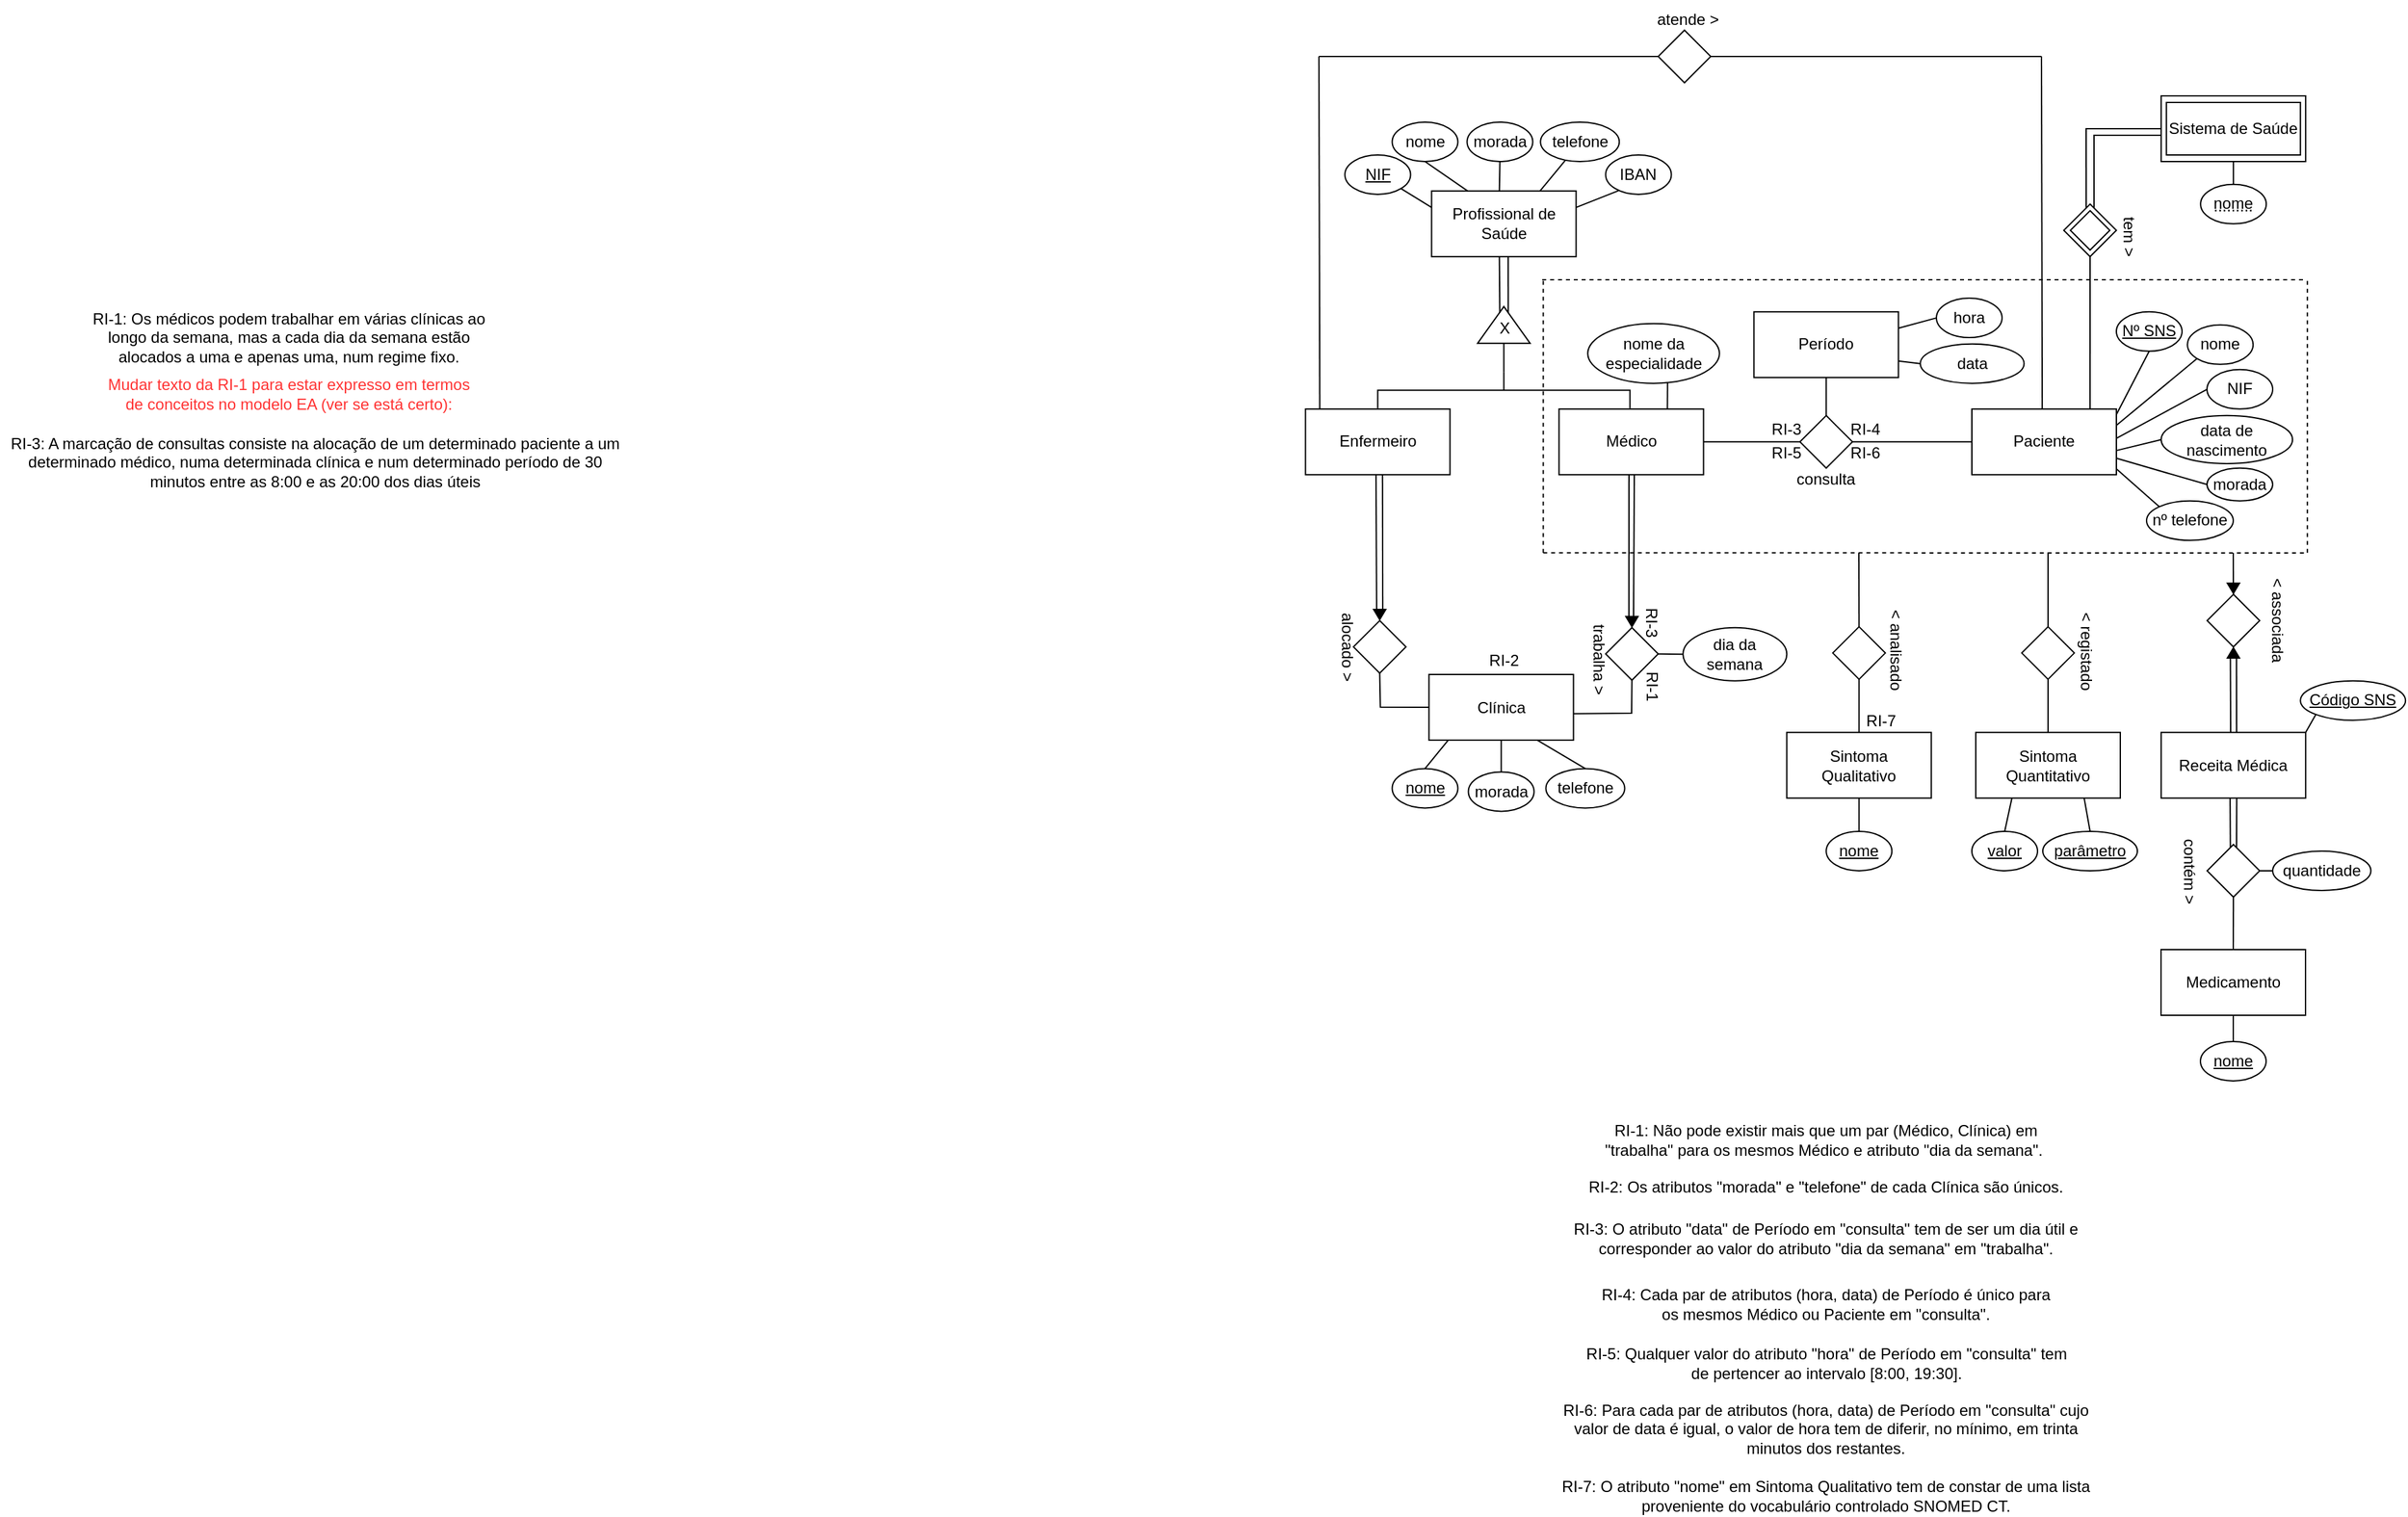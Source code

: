 <mxfile version="24.2.5" type="device">
  <diagram name="Página-1" id="wpr3pBIpoUip04HzEn6h">
    <mxGraphModel dx="2802" dy="1004" grid="1" gridSize="10" guides="1" tooltips="1" connect="1" arrows="1" fold="1" page="1" pageScale="1" pageWidth="1169" pageHeight="1654" math="0" shadow="0">
      <root>
        <mxCell id="0" />
        <mxCell id="1" parent="0" />
        <mxCell id="ECzDEPBXJ9Gx6K2N4yYG-2" value="Profissional de Saúde" style="html=1;whiteSpace=wrap;" parent="1" vertex="1">
          <mxGeometry x="339.75" y="162.41" width="110" height="50" as="geometry" />
        </mxCell>
        <mxCell id="ECzDEPBXJ9Gx6K2N4yYG-3" value="&lt;u&gt;NIF&lt;/u&gt;" style="ellipse;whiteSpace=wrap;html=1;" parent="1" vertex="1">
          <mxGeometry x="273.75" y="135" width="50" height="30" as="geometry" />
        </mxCell>
        <mxCell id="ECzDEPBXJ9Gx6K2N4yYG-4" value="nome" style="ellipse;whiteSpace=wrap;html=1;" parent="1" vertex="1">
          <mxGeometry x="309.75" y="110" width="50" height="30" as="geometry" />
        </mxCell>
        <mxCell id="ECzDEPBXJ9Gx6K2N4yYG-5" value="morada" style="ellipse;whiteSpace=wrap;html=1;" parent="1" vertex="1">
          <mxGeometry x="366.75" y="110" width="50" height="30" as="geometry" />
        </mxCell>
        <mxCell id="ECzDEPBXJ9Gx6K2N4yYG-6" value="telefone" style="ellipse;whiteSpace=wrap;html=1;" parent="1" vertex="1">
          <mxGeometry x="422.64" y="110" width="60" height="30" as="geometry" />
        </mxCell>
        <mxCell id="ECzDEPBXJ9Gx6K2N4yYG-7" value="IBAN" style="ellipse;whiteSpace=wrap;html=1;" parent="1" vertex="1">
          <mxGeometry x="472.25" y="135" width="50" height="30" as="geometry" />
        </mxCell>
        <mxCell id="ECzDEPBXJ9Gx6K2N4yYG-9" value="" style="endArrow=none;html=1;rounded=0;exitX=1;exitY=1;exitDx=0;exitDy=0;entryX=0;entryY=0.25;entryDx=0;entryDy=0;" parent="1" source="ECzDEPBXJ9Gx6K2N4yYG-3" target="ECzDEPBXJ9Gx6K2N4yYG-2" edge="1">
          <mxGeometry width="50" height="50" relative="1" as="geometry">
            <mxPoint x="369.75" y="242.41" as="sourcePoint" />
            <mxPoint x="419.75" y="192.41" as="targetPoint" />
          </mxGeometry>
        </mxCell>
        <mxCell id="ECzDEPBXJ9Gx6K2N4yYG-10" value="" style="endArrow=none;html=1;rounded=0;entryX=0.5;entryY=1;entryDx=0;entryDy=0;exitX=0.25;exitY=0;exitDx=0;exitDy=0;" parent="1" source="ECzDEPBXJ9Gx6K2N4yYG-2" target="ECzDEPBXJ9Gx6K2N4yYG-4" edge="1">
          <mxGeometry width="50" height="50" relative="1" as="geometry">
            <mxPoint x="369.75" y="242.41" as="sourcePoint" />
            <mxPoint x="419.75" y="192.41" as="targetPoint" />
          </mxGeometry>
        </mxCell>
        <mxCell id="ECzDEPBXJ9Gx6K2N4yYG-11" value="" style="endArrow=none;html=1;rounded=0;entryX=0.5;entryY=1;entryDx=0;entryDy=0;exitX=0.469;exitY=0.008;exitDx=0;exitDy=0;exitPerimeter=0;" parent="1" source="ECzDEPBXJ9Gx6K2N4yYG-2" target="ECzDEPBXJ9Gx6K2N4yYG-5" edge="1">
          <mxGeometry width="50" height="50" relative="1" as="geometry">
            <mxPoint x="369.75" y="242.41" as="sourcePoint" />
            <mxPoint x="419.75" y="192.41" as="targetPoint" />
          </mxGeometry>
        </mxCell>
        <mxCell id="ECzDEPBXJ9Gx6K2N4yYG-12" value="" style="endArrow=none;html=1;rounded=0;entryX=0.315;entryY=0.97;entryDx=0;entryDy=0;entryPerimeter=0;exitX=0.75;exitY=0;exitDx=0;exitDy=0;" parent="1" source="ECzDEPBXJ9Gx6K2N4yYG-2" target="ECzDEPBXJ9Gx6K2N4yYG-6" edge="1">
          <mxGeometry width="50" height="50" relative="1" as="geometry">
            <mxPoint x="419.75" y="162.41" as="sourcePoint" />
            <mxPoint x="419.75" y="192.41" as="targetPoint" />
          </mxGeometry>
        </mxCell>
        <mxCell id="ECzDEPBXJ9Gx6K2N4yYG-13" value="" style="endArrow=none;html=1;rounded=0;entryX=0.201;entryY=0.901;entryDx=0;entryDy=0;entryPerimeter=0;exitX=1;exitY=0.25;exitDx=0;exitDy=0;" parent="1" source="ECzDEPBXJ9Gx6K2N4yYG-2" target="ECzDEPBXJ9Gx6K2N4yYG-7" edge="1">
          <mxGeometry width="50" height="50" relative="1" as="geometry">
            <mxPoint x="369.75" y="212.41" as="sourcePoint" />
            <mxPoint x="419.75" y="162.41" as="targetPoint" />
          </mxGeometry>
        </mxCell>
        <mxCell id="ECzDEPBXJ9Gx6K2N4yYG-14" value="Clínica" style="html=1;whiteSpace=wrap;" parent="1" vertex="1">
          <mxGeometry x="337.75" y="530.53" width="110" height="50" as="geometry" />
        </mxCell>
        <mxCell id="ECzDEPBXJ9Gx6K2N4yYG-16" value="&lt;u&gt;nome&lt;/u&gt;" style="ellipse;whiteSpace=wrap;html=1;" parent="1" vertex="1">
          <mxGeometry x="309.75" y="602.19" width="50" height="30" as="geometry" />
        </mxCell>
        <mxCell id="ECzDEPBXJ9Gx6K2N4yYG-17" value="morada" style="ellipse;whiteSpace=wrap;html=1;" parent="1" vertex="1">
          <mxGeometry x="367.75" y="604.69" width="50" height="30" as="geometry" />
        </mxCell>
        <mxCell id="ECzDEPBXJ9Gx6K2N4yYG-18" value="telefone" style="ellipse;whiteSpace=wrap;html=1;" parent="1" vertex="1">
          <mxGeometry x="426.75" y="602.19" width="60" height="30" as="geometry" />
        </mxCell>
        <mxCell id="ECzDEPBXJ9Gx6K2N4yYG-19" value="" style="endArrow=none;html=1;rounded=0;exitX=0.132;exitY=1.004;exitDx=0;exitDy=0;exitPerimeter=0;entryX=0.5;entryY=0;entryDx=0;entryDy=0;" parent="1" source="ECzDEPBXJ9Gx6K2N4yYG-14" target="ECzDEPBXJ9Gx6K2N4yYG-16" edge="1">
          <mxGeometry width="50" height="50" relative="1" as="geometry">
            <mxPoint x="319.75" y="641.75" as="sourcePoint" />
            <mxPoint x="345.25" y="641" as="targetPoint" />
          </mxGeometry>
        </mxCell>
        <mxCell id="ECzDEPBXJ9Gx6K2N4yYG-20" value="" style="endArrow=none;html=1;rounded=0;entryX=0.5;entryY=0;entryDx=0;entryDy=0;exitX=0.5;exitY=1;exitDx=0;exitDy=0;" parent="1" source="ECzDEPBXJ9Gx6K2N4yYG-14" target="ECzDEPBXJ9Gx6K2N4yYG-17" edge="1">
          <mxGeometry width="50" height="50" relative="1" as="geometry">
            <mxPoint x="364.25" y="621.28" as="sourcePoint" />
            <mxPoint x="414.25" y="571.28" as="targetPoint" />
          </mxGeometry>
        </mxCell>
        <mxCell id="ECzDEPBXJ9Gx6K2N4yYG-21" value="" style="endArrow=none;html=1;rounded=0;entryX=0.5;entryY=0;entryDx=0;entryDy=0;exitX=0.75;exitY=1;exitDx=0;exitDy=0;" parent="1" source="ECzDEPBXJ9Gx6K2N4yYG-14" target="ECzDEPBXJ9Gx6K2N4yYG-18" edge="1">
          <mxGeometry width="50" height="50" relative="1" as="geometry">
            <mxPoint x="359.75" y="671.75" as="sourcePoint" />
            <mxPoint x="409.75" y="621.75" as="targetPoint" />
          </mxGeometry>
        </mxCell>
        <mxCell id="ECzDEPBXJ9Gx6K2N4yYG-22" value="Paciente" style="html=1;whiteSpace=wrap;" parent="1" vertex="1">
          <mxGeometry x="751" y="328.41" width="110" height="50" as="geometry" />
        </mxCell>
        <mxCell id="ECzDEPBXJ9Gx6K2N4yYG-23" value="&lt;u&gt;Nº SNS&lt;/u&gt;" style="ellipse;whiteSpace=wrap;html=1;" parent="1" vertex="1">
          <mxGeometry x="861.0" y="254.41" width="50" height="30" as="geometry" />
        </mxCell>
        <mxCell id="ECzDEPBXJ9Gx6K2N4yYG-24" value="NIF" style="ellipse;whiteSpace=wrap;html=1;" parent="1" vertex="1">
          <mxGeometry x="930.0" y="298.41" width="50" height="30" as="geometry" />
        </mxCell>
        <mxCell id="ECzDEPBXJ9Gx6K2N4yYG-25" value="nome" style="ellipse;whiteSpace=wrap;html=1;" parent="1" vertex="1">
          <mxGeometry x="915.11" y="264.41" width="50" height="30" as="geometry" />
        </mxCell>
        <mxCell id="ECzDEPBXJ9Gx6K2N4yYG-26" value="morada" style="ellipse;whiteSpace=wrap;html=1;" parent="1" vertex="1">
          <mxGeometry x="930" y="373.41" width="50" height="25" as="geometry" />
        </mxCell>
        <mxCell id="ECzDEPBXJ9Gx6K2N4yYG-27" value="nº telefone" style="ellipse;whiteSpace=wrap;html=1;" parent="1" vertex="1">
          <mxGeometry x="884" y="398.41" width="66" height="30" as="geometry" />
        </mxCell>
        <mxCell id="ECzDEPBXJ9Gx6K2N4yYG-28" value="data de nascimento" style="ellipse;whiteSpace=wrap;html=1;" parent="1" vertex="1">
          <mxGeometry x="895.11" y="333.41" width="100" height="36.59" as="geometry" />
        </mxCell>
        <mxCell id="ECzDEPBXJ9Gx6K2N4yYG-29" value="" style="endArrow=none;html=1;rounded=0;exitX=0.5;exitY=1;exitDx=0;exitDy=0;entryX=0.999;entryY=0.09;entryDx=0;entryDy=0;entryPerimeter=0;" parent="1" source="ECzDEPBXJ9Gx6K2N4yYG-23" target="ECzDEPBXJ9Gx6K2N4yYG-22" edge="1">
          <mxGeometry width="50" height="50" relative="1" as="geometry">
            <mxPoint x="731" y="296.41" as="sourcePoint" />
            <mxPoint x="781" y="246.41" as="targetPoint" />
          </mxGeometry>
        </mxCell>
        <mxCell id="ECzDEPBXJ9Gx6K2N4yYG-30" value="" style="endArrow=none;html=1;rounded=0;exitX=1;exitY=0.25;exitDx=0;exitDy=0;entryX=0;entryY=1;entryDx=0;entryDy=0;" parent="1" source="ECzDEPBXJ9Gx6K2N4yYG-22" target="ECzDEPBXJ9Gx6K2N4yYG-25" edge="1">
          <mxGeometry width="50" height="50" relative="1" as="geometry">
            <mxPoint x="751" y="306.41" as="sourcePoint" />
            <mxPoint x="801" y="256.41" as="targetPoint" />
          </mxGeometry>
        </mxCell>
        <mxCell id="ECzDEPBXJ9Gx6K2N4yYG-31" value="" style="endArrow=none;html=1;rounded=0;entryX=0;entryY=0.5;entryDx=0;entryDy=0;exitX=0.999;exitY=0.448;exitDx=0;exitDy=0;exitPerimeter=0;" parent="1" source="ECzDEPBXJ9Gx6K2N4yYG-22" target="ECzDEPBXJ9Gx6K2N4yYG-24" edge="1">
          <mxGeometry width="50" height="50" relative="1" as="geometry">
            <mxPoint x="751" y="306.41" as="sourcePoint" />
            <mxPoint x="801" y="256.41" as="targetPoint" />
          </mxGeometry>
        </mxCell>
        <mxCell id="ECzDEPBXJ9Gx6K2N4yYG-32" value="" style="endArrow=none;html=1;rounded=0;entryX=0;entryY=0.5;entryDx=0;entryDy=0;exitX=0.999;exitY=0.633;exitDx=0;exitDy=0;exitPerimeter=0;" parent="1" source="ECzDEPBXJ9Gx6K2N4yYG-22" target="ECzDEPBXJ9Gx6K2N4yYG-28" edge="1">
          <mxGeometry width="50" height="50" relative="1" as="geometry">
            <mxPoint x="751" y="316.41" as="sourcePoint" />
            <mxPoint x="801" y="266.41" as="targetPoint" />
          </mxGeometry>
        </mxCell>
        <mxCell id="ECzDEPBXJ9Gx6K2N4yYG-33" value="" style="endArrow=none;html=1;rounded=0;entryX=0;entryY=0.5;entryDx=0;entryDy=0;exitX=1;exitY=0.75;exitDx=0;exitDy=0;" parent="1" source="ECzDEPBXJ9Gx6K2N4yYG-22" target="ECzDEPBXJ9Gx6K2N4yYG-26" edge="1">
          <mxGeometry width="50" height="50" relative="1" as="geometry">
            <mxPoint x="761" y="306.41" as="sourcePoint" />
            <mxPoint x="811" y="256.41" as="targetPoint" />
          </mxGeometry>
        </mxCell>
        <mxCell id="ECzDEPBXJ9Gx6K2N4yYG-34" value="" style="endArrow=none;html=1;rounded=0;entryX=0;entryY=0;entryDx=0;entryDy=0;exitX=0.998;exitY=0.906;exitDx=0;exitDy=0;exitPerimeter=0;" parent="1" source="ECzDEPBXJ9Gx6K2N4yYG-22" target="ECzDEPBXJ9Gx6K2N4yYG-27" edge="1">
          <mxGeometry width="50" height="50" relative="1" as="geometry">
            <mxPoint x="731" y="296.41" as="sourcePoint" />
            <mxPoint x="781" y="246.41" as="targetPoint" />
          </mxGeometry>
        </mxCell>
        <mxCell id="ECzDEPBXJ9Gx6K2N4yYG-35" value="Sistema de Saúde" style="html=1;whiteSpace=wrap;" parent="1" vertex="1">
          <mxGeometry x="895.11" y="90" width="110" height="50" as="geometry" />
        </mxCell>
        <mxCell id="ECzDEPBXJ9Gx6K2N4yYG-36" value="nome" style="ellipse;whiteSpace=wrap;html=1;" parent="1" vertex="1">
          <mxGeometry x="925.11" y="157.41" width="50" height="30" as="geometry" />
        </mxCell>
        <mxCell id="ECzDEPBXJ9Gx6K2N4yYG-37" value="" style="endArrow=none;html=1;rounded=0;entryX=0.5;entryY=0;entryDx=0;entryDy=0;exitX=0.5;exitY=1;exitDx=0;exitDy=0;" parent="1" source="ECzDEPBXJ9Gx6K2N4yYG-35" target="ECzDEPBXJ9Gx6K2N4yYG-36" edge="1">
          <mxGeometry width="50" height="50" relative="1" as="geometry">
            <mxPoint x="825.11" y="160" as="sourcePoint" />
            <mxPoint x="875.11" y="110" as="targetPoint" />
          </mxGeometry>
        </mxCell>
        <mxCell id="ECzDEPBXJ9Gx6K2N4yYG-38" value="" style="rhombus;whiteSpace=wrap;html=1;" parent="1" vertex="1">
          <mxGeometry x="821" y="172.41" width="40" height="40" as="geometry" />
        </mxCell>
        <mxCell id="ECzDEPBXJ9Gx6K2N4yYG-41" value="tem &amp;gt;" style="text;html=1;align=center;verticalAlign=middle;whiteSpace=wrap;rounded=0;rotation=90;" parent="1" vertex="1">
          <mxGeometry x="845.11" y="187.41" width="50" height="20" as="geometry" />
        </mxCell>
        <mxCell id="ECzDEPBXJ9Gx6K2N4yYG-42" value="Enfermeiro" style="html=1;whiteSpace=wrap;" parent="1" vertex="1">
          <mxGeometry x="243.75" y="328.41" width="110" height="50" as="geometry" />
        </mxCell>
        <mxCell id="ECzDEPBXJ9Gx6K2N4yYG-43" value="Médico" style="html=1;whiteSpace=wrap;" parent="1" vertex="1">
          <mxGeometry x="436.75" y="328.41" width="110" height="50" as="geometry" />
        </mxCell>
        <mxCell id="ECzDEPBXJ9Gx6K2N4yYG-44" value="" style="triangle;whiteSpace=wrap;html=1;rotation=-90;" parent="1" vertex="1">
          <mxGeometry x="380.75" y="244.41" width="28" height="40" as="geometry" />
        </mxCell>
        <mxCell id="ECzDEPBXJ9Gx6K2N4yYG-45" value="" style="endArrow=none;html=1;rounded=0;entryX=0.469;entryY=1.002;entryDx=0;entryDy=0;entryPerimeter=0;exitX=0.831;exitY=0.423;exitDx=0;exitDy=0;exitPerimeter=0;" parent="1" source="ECzDEPBXJ9Gx6K2N4yYG-44" target="ECzDEPBXJ9Gx6K2N4yYG-2" edge="1">
          <mxGeometry width="50" height="50" relative="1" as="geometry">
            <mxPoint x="391.07" y="277.842" as="sourcePoint" />
            <mxPoint x="391.01" y="246.16" as="targetPoint" />
          </mxGeometry>
        </mxCell>
        <mxCell id="ECzDEPBXJ9Gx6K2N4yYG-47" value="" style="endArrow=none;html=1;rounded=0;entryX=0.53;entryY=1.004;entryDx=0;entryDy=0;entryPerimeter=0;exitX=0.831;exitY=0.584;exitDx=0;exitDy=0;exitPerimeter=0;" parent="1" source="ECzDEPBXJ9Gx6K2N4yYG-44" target="ECzDEPBXJ9Gx6K2N4yYG-2" edge="1">
          <mxGeometry width="50" height="50" relative="1" as="geometry">
            <mxPoint x="398.7" y="277.41" as="sourcePoint" />
            <mxPoint x="398.7" y="246.41" as="targetPoint" />
          </mxGeometry>
        </mxCell>
        <mxCell id="ECzDEPBXJ9Gx6K2N4yYG-48" value="X" style="text;html=1;align=center;verticalAlign=middle;whiteSpace=wrap;rounded=0;" parent="1" vertex="1">
          <mxGeometry x="388.25" y="259.06" width="15" height="15" as="geometry" />
        </mxCell>
        <mxCell id="ECzDEPBXJ9Gx6K2N4yYG-49" value="" style="strokeWidth=1;html=1;shape=mxgraph.flowchart.annotation_2;align=left;labelPosition=right;pointerEvents=1;rotation=90;" parent="1" vertex="1">
          <mxGeometry x="381" y="218.16" width="27.5" height="192" as="geometry" />
        </mxCell>
        <mxCell id="ECzDEPBXJ9Gx6K2N4yYG-61" value="Sintoma&lt;div&gt;Qualitativo&lt;/div&gt;" style="html=1;whiteSpace=wrap;" parent="1" vertex="1">
          <mxGeometry x="610.14" y="574.65" width="110" height="50" as="geometry" />
        </mxCell>
        <mxCell id="ECzDEPBXJ9Gx6K2N4yYG-62" value="Sintoma Quantitativo" style="html=1;whiteSpace=wrap;" parent="1" vertex="1">
          <mxGeometry x="754" y="574.65" width="110" height="50" as="geometry" />
        </mxCell>
        <mxCell id="ECzDEPBXJ9Gx6K2N4yYG-69" value="Receita Médica" style="html=1;whiteSpace=wrap;" parent="1" vertex="1">
          <mxGeometry x="895.11" y="574.65" width="110" height="50" as="geometry" />
        </mxCell>
        <mxCell id="ECzDEPBXJ9Gx6K2N4yYG-70" value="&lt;u&gt;Código SNS&lt;/u&gt;" style="ellipse;whiteSpace=wrap;html=1;" parent="1" vertex="1">
          <mxGeometry x="1001.11" y="535.36" width="80" height="30" as="geometry" />
        </mxCell>
        <mxCell id="ECzDEPBXJ9Gx6K2N4yYG-71" value="" style="endArrow=none;html=1;rounded=0;entryX=1;entryY=0;entryDx=0;entryDy=0;exitX=0;exitY=1;exitDx=0;exitDy=0;" parent="1" source="ECzDEPBXJ9Gx6K2N4yYG-70" target="ECzDEPBXJ9Gx6K2N4yYG-69" edge="1">
          <mxGeometry width="50" height="50" relative="1" as="geometry">
            <mxPoint x="1034" y="599.49" as="sourcePoint" />
            <mxPoint x="905.11" y="681.9" as="targetPoint" />
          </mxGeometry>
        </mxCell>
        <mxCell id="SgDSknZQjqFgcELRfKV_-19" value="" style="rhombus;whiteSpace=wrap;html=1;" parent="1" vertex="1">
          <mxGeometry x="472.25" y="494.89" width="40" height="40" as="geometry" />
        </mxCell>
        <mxCell id="SgDSknZQjqFgcELRfKV_-20" value="trabalha &amp;gt;" style="text;html=1;align=center;verticalAlign=middle;whiteSpace=wrap;rounded=0;rotation=90;" parent="1" vertex="1">
          <mxGeometry x="435.25" y="509.53" width="64" height="20" as="geometry" />
        </mxCell>
        <mxCell id="SgDSknZQjqFgcELRfKV_-21" value="" style="endArrow=none;html=1;rounded=0;exitX=0;exitY=0.75;exitDx=0;exitDy=0;entryX=0.484;entryY=1.004;entryDx=0;entryDy=0;entryPerimeter=0;" parent="1" source="SgDSknZQjqFgcELRfKV_-23" target="ECzDEPBXJ9Gx6K2N4yYG-43" edge="1">
          <mxGeometry width="50" height="50" relative="1" as="geometry">
            <mxPoint x="316.75" y="468.28" as="sourcePoint" />
            <mxPoint x="490" y="380" as="targetPoint" />
          </mxGeometry>
        </mxCell>
        <mxCell id="SgDSknZQjqFgcELRfKV_-22" value="" style="endArrow=none;html=1;rounded=0;exitX=-0.02;exitY=0.367;exitDx=0;exitDy=0;exitPerimeter=0;entryX=0.521;entryY=1.005;entryDx=0;entryDy=0;entryPerimeter=0;" parent="1" source="SgDSknZQjqFgcELRfKV_-23" target="ECzDEPBXJ9Gx6K2N4yYG-43" edge="1">
          <mxGeometry width="50" height="50" relative="1" as="geometry">
            <mxPoint x="495.25" y="420.41" as="sourcePoint" />
            <mxPoint x="494" y="390" as="targetPoint" />
          </mxGeometry>
        </mxCell>
        <mxCell id="SgDSknZQjqFgcELRfKV_-23" value="" style="triangle;whiteSpace=wrap;html=1;rotation=90;fillColor=#000000;" parent="1" vertex="1">
          <mxGeometry x="488.36" y="485.61" width="7.78" height="9.28" as="geometry" />
        </mxCell>
        <mxCell id="SgDSknZQjqFgcELRfKV_-30" value="" style="endArrow=none;html=1;rounded=0;entryX=1.001;entryY=0.596;entryDx=0;entryDy=0;endSize=6;exitX=0.5;exitY=1;exitDx=0;exitDy=0;entryPerimeter=0;" parent="1" source="SgDSknZQjqFgcELRfKV_-19" target="ECzDEPBXJ9Gx6K2N4yYG-14" edge="1">
          <mxGeometry width="50" height="50" relative="1" as="geometry">
            <mxPoint x="494.25" y="548.81" as="sourcePoint" />
            <mxPoint x="447.75" y="579.81" as="targetPoint" />
            <Array as="points">
              <mxPoint x="492" y="560" />
            </Array>
          </mxGeometry>
        </mxCell>
        <mxCell id="SgDSknZQjqFgcELRfKV_-33" value="" style="rhombus;whiteSpace=wrap;html=1;" parent="1" vertex="1">
          <mxGeometry x="280.25" y="489.53" width="40" height="40" as="geometry" />
        </mxCell>
        <mxCell id="SgDSknZQjqFgcELRfKV_-34" value="" style="endArrow=none;html=1;rounded=0;exitX=0;exitY=0.75;exitDx=0;exitDy=0;entryX=0.488;entryY=1.005;entryDx=0;entryDy=0;entryPerimeter=0;" parent="1" source="SgDSknZQjqFgcELRfKV_-38" target="ECzDEPBXJ9Gx6K2N4yYG-42" edge="1">
          <mxGeometry width="50" height="50" relative="1" as="geometry">
            <mxPoint x="124.75" y="468.4" as="sourcePoint" />
            <mxPoint x="296.75" y="378.4" as="targetPoint" />
          </mxGeometry>
        </mxCell>
        <mxCell id="SgDSknZQjqFgcELRfKV_-35" value="" style="endArrow=none;html=1;rounded=0;exitX=0;exitY=0.25;exitDx=0;exitDy=0;entryX=0.533;entryY=1;entryDx=0;entryDy=0;entryPerimeter=0;" parent="1" source="SgDSknZQjqFgcELRfKV_-38" target="ECzDEPBXJ9Gx6K2N4yYG-42" edge="1">
          <mxGeometry width="50" height="50" relative="1" as="geometry">
            <mxPoint x="303.25" y="420.53" as="sourcePoint" />
            <mxPoint x="303.25" y="378.53" as="targetPoint" />
          </mxGeometry>
        </mxCell>
        <mxCell id="SgDSknZQjqFgcELRfKV_-36" value="" style="endArrow=none;html=1;rounded=0;entryX=0;entryY=0.5;entryDx=0;entryDy=0;endSize=6;exitX=0.5;exitY=1;exitDx=0;exitDy=0;" parent="1" source="SgDSknZQjqFgcELRfKV_-33" target="ECzDEPBXJ9Gx6K2N4yYG-14" edge="1">
          <mxGeometry width="50" height="50" relative="1" as="geometry">
            <mxPoint x="300.73" y="524.13" as="sourcePoint" />
            <mxPoint x="345.75" y="555.53" as="targetPoint" />
            <Array as="points">
              <mxPoint x="300.75" y="555.4" />
            </Array>
          </mxGeometry>
        </mxCell>
        <mxCell id="SgDSknZQjqFgcELRfKV_-38" value="" style="triangle;whiteSpace=wrap;html=1;rotation=90;fillColor=#000000;" parent="1" vertex="1">
          <mxGeometry x="296.36" y="480.25" width="7.78" height="9.28" as="geometry" />
        </mxCell>
        <mxCell id="SgDSknZQjqFgcELRfKV_-40" value="alocado &amp;gt;" style="text;html=1;align=center;verticalAlign=middle;whiteSpace=wrap;rounded=0;rotation=90;" parent="1" vertex="1">
          <mxGeometry x="243.75" y="499.53" width="64" height="20" as="geometry" />
        </mxCell>
        <mxCell id="SgDSknZQjqFgcELRfKV_-41" value="RI-1" style="text;html=1;align=center;verticalAlign=middle;whiteSpace=wrap;rounded=0;rotation=90;" parent="1" vertex="1">
          <mxGeometry x="492.25" y="535.01" width="30" height="10" as="geometry" />
        </mxCell>
        <mxCell id="SgDSknZQjqFgcELRfKV_-42" value="RI-1: Os médicos podem trabalhar em várias clínicas ao longo da semana, mas a cada dia da semana estão alocados a uma e apenas uma, num regime fixo." style="text;html=1;align=center;verticalAlign=middle;whiteSpace=wrap;rounded=0;" parent="1" vertex="1">
          <mxGeometry x="-690" y="259.06" width="320" height="30" as="geometry" />
        </mxCell>
        <mxCell id="8m5D9ZHBH1BfqwirOJDG-1" value="&lt;u&gt;nome&lt;/u&gt;" style="ellipse;whiteSpace=wrap;html=1;" parent="1" vertex="1">
          <mxGeometry x="640.14" y="650" width="50" height="30" as="geometry" />
        </mxCell>
        <mxCell id="8m5D9ZHBH1BfqwirOJDG-2" value="" style="endArrow=none;html=1;rounded=0;exitX=0.5;exitY=0;exitDx=0;exitDy=0;entryX=0.5;entryY=1;entryDx=0;entryDy=0;" parent="1" source="8m5D9ZHBH1BfqwirOJDG-1" target="ECzDEPBXJ9Gx6K2N4yYG-61" edge="1">
          <mxGeometry width="50" height="50" relative="1" as="geometry">
            <mxPoint x="87.75" y="877.75" as="sourcePoint" />
            <mxPoint x="137.75" y="827.75" as="targetPoint" />
          </mxGeometry>
        </mxCell>
        <mxCell id="8m5D9ZHBH1BfqwirOJDG-3" value="&lt;u&gt;valor&lt;/u&gt;" style="ellipse;whiteSpace=wrap;html=1;" parent="1" vertex="1">
          <mxGeometry x="751" y="650" width="50" height="30" as="geometry" />
        </mxCell>
        <mxCell id="8m5D9ZHBH1BfqwirOJDG-4" value="&lt;u&gt;parâmetro&lt;/u&gt;" style="ellipse;whiteSpace=wrap;html=1;" parent="1" vertex="1">
          <mxGeometry x="805" y="650" width="72" height="30" as="geometry" />
        </mxCell>
        <mxCell id="8m5D9ZHBH1BfqwirOJDG-5" value="" style="endArrow=none;html=1;rounded=0;exitX=0.5;exitY=0;exitDx=0;exitDy=0;entryX=0.25;entryY=1;entryDx=0;entryDy=0;" parent="1" source="8m5D9ZHBH1BfqwirOJDG-3" target="ECzDEPBXJ9Gx6K2N4yYG-62" edge="1">
          <mxGeometry width="50" height="50" relative="1" as="geometry">
            <mxPoint x="227.75" y="957.75" as="sourcePoint" />
            <mxPoint x="277.75" y="907.75" as="targetPoint" />
          </mxGeometry>
        </mxCell>
        <mxCell id="8m5D9ZHBH1BfqwirOJDG-6" value="" style="endArrow=none;html=1;rounded=0;exitX=0.5;exitY=0;exitDx=0;exitDy=0;entryX=0.75;entryY=1;entryDx=0;entryDy=0;" parent="1" source="8m5D9ZHBH1BfqwirOJDG-4" target="ECzDEPBXJ9Gx6K2N4yYG-62" edge="1">
          <mxGeometry width="50" height="50" relative="1" as="geometry">
            <mxPoint x="227.75" y="957.75" as="sourcePoint" />
            <mxPoint x="277.75" y="907.75" as="targetPoint" />
          </mxGeometry>
        </mxCell>
        <mxCell id="8m5D9ZHBH1BfqwirOJDG-7" value="Medicamento" style="html=1;whiteSpace=wrap;" parent="1" vertex="1">
          <mxGeometry x="895" y="740.0" width="110" height="50" as="geometry" />
        </mxCell>
        <mxCell id="8m5D9ZHBH1BfqwirOJDG-8" value="&lt;font color=&quot;#ff3333&quot;&gt;Mudar texto da RI-1 para estar expresso em termos de conceitos no modelo EA (ver se está certo):&lt;/font&gt;" style="text;html=1;align=center;verticalAlign=middle;whiteSpace=wrap;rounded=0;" parent="1" vertex="1">
          <mxGeometry x="-675" y="301.97" width="290" height="30" as="geometry" />
        </mxCell>
        <mxCell id="8m5D9ZHBH1BfqwirOJDG-15" value="" style="rhombus;whiteSpace=wrap;html=1;" parent="1" vertex="1">
          <mxGeometry x="930.11" y="660.0" width="40" height="40" as="geometry" />
        </mxCell>
        <mxCell id="8m5D9ZHBH1BfqwirOJDG-16" value="contém &amp;gt;" style="text;html=1;align=center;verticalAlign=middle;whiteSpace=wrap;rounded=0;rotation=90;" parent="1" vertex="1">
          <mxGeometry x="888.61" y="670.0" width="55.5" height="20" as="geometry" />
        </mxCell>
        <mxCell id="8m5D9ZHBH1BfqwirOJDG-17" value="" style="endArrow=none;html=1;rounded=0;exitX=0.559;exitY=0.059;exitDx=0;exitDy=0;exitPerimeter=0;entryX=0.523;entryY=1.003;entryDx=0;entryDy=0;entryPerimeter=0;" parent="1" source="8m5D9ZHBH1BfqwirOJDG-15" target="ECzDEPBXJ9Gx6K2N4yYG-69" edge="1">
          <mxGeometry width="50" height="50" relative="1" as="geometry">
            <mxPoint x="801.66" y="631.67" as="sourcePoint" />
            <mxPoint x="858.5" y="631.78" as="targetPoint" />
          </mxGeometry>
        </mxCell>
        <mxCell id="8m5D9ZHBH1BfqwirOJDG-18" value="" style="endArrow=none;html=1;rounded=0;exitX=0.442;exitY=0.053;exitDx=0;exitDy=0;exitPerimeter=0;entryX=0.477;entryY=1.007;entryDx=0;entryDy=0;entryPerimeter=0;" parent="1" source="8m5D9ZHBH1BfqwirOJDG-15" target="ECzDEPBXJ9Gx6K2N4yYG-69" edge="1">
          <mxGeometry width="50" height="50" relative="1" as="geometry">
            <mxPoint x="801.5" y="627.78" as="sourcePoint" />
            <mxPoint x="858.5" y="627.78" as="targetPoint" />
          </mxGeometry>
        </mxCell>
        <mxCell id="8m5D9ZHBH1BfqwirOJDG-20" value="" style="endArrow=none;html=1;rounded=0;entryX=0.5;entryY=1;entryDx=0;entryDy=0;exitX=0.5;exitY=0;exitDx=0;exitDy=0;" parent="1" source="8m5D9ZHBH1BfqwirOJDG-7" target="8m5D9ZHBH1BfqwirOJDG-15" edge="1">
          <mxGeometry width="50" height="50" relative="1" as="geometry">
            <mxPoint x="711.5" y="629.65" as="sourcePoint" />
            <mxPoint x="781.5" y="594.65" as="targetPoint" />
          </mxGeometry>
        </mxCell>
        <mxCell id="8m5D9ZHBH1BfqwirOJDG-21" value="quantidade" style="ellipse;whiteSpace=wrap;html=1;" parent="1" vertex="1">
          <mxGeometry x="980" y="665.0" width="74.75" height="30" as="geometry" />
        </mxCell>
        <mxCell id="8m5D9ZHBH1BfqwirOJDG-22" value="" style="endArrow=none;html=1;rounded=0;entryX=1;entryY=0.5;entryDx=0;entryDy=0;exitX=0;exitY=0.5;exitDx=0;exitDy=0;" parent="1" source="8m5D9ZHBH1BfqwirOJDG-21" target="8m5D9ZHBH1BfqwirOJDG-15" edge="1">
          <mxGeometry width="50" height="50" relative="1" as="geometry">
            <mxPoint x="761" y="754.65" as="sourcePoint" />
            <mxPoint x="811" y="704.65" as="targetPoint" />
          </mxGeometry>
        </mxCell>
        <mxCell id="8m5D9ZHBH1BfqwirOJDG-23" value="" style="rhombus;whiteSpace=wrap;html=1;" parent="1" vertex="1">
          <mxGeometry x="930.11" y="469.53" width="40" height="40" as="geometry" />
        </mxCell>
        <mxCell id="8m5D9ZHBH1BfqwirOJDG-24" value="" style="endArrow=none;html=1;rounded=0;exitX=0.481;exitY=-0.001;exitDx=0;exitDy=0;exitPerimeter=0;entryX=0;entryY=0.25;entryDx=0;entryDy=0;" parent="1" source="ECzDEPBXJ9Gx6K2N4yYG-69" target="8m5D9ZHBH1BfqwirOJDG-26" edge="1">
          <mxGeometry width="50" height="50" relative="1" as="geometry">
            <mxPoint x="668.25" y="614.6" as="sourcePoint" />
            <mxPoint x="668.25" y="582.6" as="targetPoint" />
          </mxGeometry>
        </mxCell>
        <mxCell id="8m5D9ZHBH1BfqwirOJDG-26" value="" style="triangle;whiteSpace=wrap;html=1;rotation=-90;fillColor=#000000;" parent="1" vertex="1">
          <mxGeometry x="946.22" y="509.53" width="7.78" height="9.28" as="geometry" />
        </mxCell>
        <mxCell id="8m5D9ZHBH1BfqwirOJDG-27" value="" style="endArrow=none;html=1;rounded=0;exitX=0.522;exitY=0;exitDx=0;exitDy=0;exitPerimeter=0;entryX=0;entryY=0.75;entryDx=0;entryDy=0;" parent="1" source="ECzDEPBXJ9Gx6K2N4yYG-69" target="8m5D9ZHBH1BfqwirOJDG-26" edge="1">
          <mxGeometry width="50" height="50" relative="1" as="geometry">
            <mxPoint x="673.8" y="618.47" as="sourcePoint" />
            <mxPoint x="673.8" y="583.47" as="targetPoint" />
          </mxGeometry>
        </mxCell>
        <mxCell id="8m5D9ZHBH1BfqwirOJDG-28" value="" style="endArrow=none;html=1;rounded=0;exitX=0.5;exitY=0;exitDx=0;exitDy=0;" parent="1" source="8m5D9ZHBH1BfqwirOJDG-23" edge="1">
          <mxGeometry width="50" height="50" relative="1" as="geometry">
            <mxPoint x="948" y="469.53" as="sourcePoint" />
            <mxPoint x="950" y="438" as="targetPoint" />
          </mxGeometry>
        </mxCell>
        <mxCell id="8m5D9ZHBH1BfqwirOJDG-30" value="&amp;lt; associada" style="text;html=1;align=center;verticalAlign=middle;whiteSpace=wrap;rounded=0;rotation=90;" parent="1" vertex="1">
          <mxGeometry x="944.11" y="474.53" width="80" height="30" as="geometry" />
        </mxCell>
        <mxCell id="18ta0AVwYbTa2TESVujA-1" value="RI-2: Os atributos &quot;morada&quot; e &quot;telefone&quot; de cada Clínica são únicos." style="text;html=1;align=center;verticalAlign=middle;whiteSpace=wrap;rounded=0;" parent="1" vertex="1">
          <mxGeometry x="449.29" y="906.37" width="381.8" height="30" as="geometry" />
        </mxCell>
        <mxCell id="18ta0AVwYbTa2TESVujA-2" value="RI-2" style="text;html=1;align=center;verticalAlign=middle;whiteSpace=wrap;rounded=0;" parent="1" vertex="1">
          <mxGeometry x="364.75" y="504.88" width="60" height="30" as="geometry" />
        </mxCell>
        <mxCell id="18ta0AVwYbTa2TESVujA-4" value="" style="rhombus;whiteSpace=wrap;html=1;" parent="1" vertex="1">
          <mxGeometry x="826" y="177.41" width="30" height="30" as="geometry" />
        </mxCell>
        <mxCell id="18ta0AVwYbTa2TESVujA-9" value="Sistema de Saúde" style="rounded=0;whiteSpace=wrap;html=1;" parent="1" vertex="1">
          <mxGeometry x="899.11" y="95" width="102" height="40" as="geometry" />
        </mxCell>
        <mxCell id="18ta0AVwYbTa2TESVujA-10" value="........." style="text;html=1;align=center;verticalAlign=middle;whiteSpace=wrap;rounded=0;" parent="1" vertex="1">
          <mxGeometry x="920.0" y="157.41" width="60" height="33" as="geometry" />
        </mxCell>
        <mxCell id="u7h4HlrKe0cMOdyUmBhv-3" value="RI-1: Não pode existir mais que um par (Médico, Clínica) em &quot;trabalha&quot; para os mesmos Médico e atributo &quot;dia da semana&quot;.&amp;nbsp;" style="text;html=1;align=center;verticalAlign=middle;whiteSpace=wrap;rounded=0;" parent="1" vertex="1">
          <mxGeometry x="469.81" y="870" width="340.37" height="30" as="geometry" />
        </mxCell>
        <mxCell id="u7h4HlrKe0cMOdyUmBhv-6" value="&lt;u&gt;nome&lt;/u&gt;" style="ellipse;whiteSpace=wrap;html=1;" parent="1" vertex="1">
          <mxGeometry x="925" y="810.0" width="50" height="30" as="geometry" />
        </mxCell>
        <mxCell id="u7h4HlrKe0cMOdyUmBhv-7" value="" style="endArrow=none;html=1;rounded=0;entryX=0.5;entryY=0;entryDx=0;entryDy=0;exitX=0.5;exitY=1;exitDx=0;exitDy=0;" parent="1" source="8m5D9ZHBH1BfqwirOJDG-7" target="u7h4HlrKe0cMOdyUmBhv-6" edge="1">
          <mxGeometry width="50" height="50" relative="1" as="geometry">
            <mxPoint x="664" y="600" as="sourcePoint" />
            <mxPoint x="765.5" y="412.65" as="targetPoint" />
          </mxGeometry>
        </mxCell>
        <mxCell id="3A92NSvvZeKN3n-jvE0x-4" value="Período" style="html=1;whiteSpace=wrap;" parent="1" vertex="1">
          <mxGeometry x="585.14" y="254.41" width="110" height="50" as="geometry" />
        </mxCell>
        <mxCell id="3A92NSvvZeKN3n-jvE0x-5" value="data" style="ellipse;whiteSpace=wrap;html=1;" parent="1" vertex="1">
          <mxGeometry x="711.75" y="278.82" width="79" height="30" as="geometry" />
        </mxCell>
        <mxCell id="3A92NSvvZeKN3n-jvE0x-8" value="hora" style="ellipse;whiteSpace=wrap;html=1;" parent="1" vertex="1">
          <mxGeometry x="724" y="244.06" width="50" height="30" as="geometry" />
        </mxCell>
        <mxCell id="3A92NSvvZeKN3n-jvE0x-9" value="" style="endArrow=none;html=1;rounded=0;entryX=0;entryY=0.5;entryDx=0;entryDy=0;exitX=1;exitY=0.75;exitDx=0;exitDy=0;" parent="1" source="3A92NSvvZeKN3n-jvE0x-4" target="3A92NSvvZeKN3n-jvE0x-5" edge="1">
          <mxGeometry width="50" height="50" relative="1" as="geometry">
            <mxPoint x="719.5" y="363.16" as="sourcePoint" />
            <mxPoint x="769.5" y="313.16" as="targetPoint" />
          </mxGeometry>
        </mxCell>
        <mxCell id="3A92NSvvZeKN3n-jvE0x-10" value="" style="endArrow=none;html=1;rounded=0;entryX=0;entryY=0.5;entryDx=0;entryDy=0;exitX=1;exitY=0.25;exitDx=0;exitDy=0;" parent="1" source="3A92NSvvZeKN3n-jvE0x-4" target="3A92NSvvZeKN3n-jvE0x-8" edge="1">
          <mxGeometry width="50" height="50" relative="1" as="geometry">
            <mxPoint x="659.5" y="253.16" as="sourcePoint" />
            <mxPoint x="709.5" y="203.16" as="targetPoint" />
          </mxGeometry>
        </mxCell>
        <mxCell id="3A92NSvvZeKN3n-jvE0x-17" value="" style="rhombus;whiteSpace=wrap;html=1;" parent="1" vertex="1">
          <mxGeometry x="620.14" y="333.41" width="40" height="40" as="geometry" />
        </mxCell>
        <mxCell id="3A92NSvvZeKN3n-jvE0x-18" value="" style="endArrow=none;html=1;rounded=0;entryX=0;entryY=0.5;entryDx=0;entryDy=0;exitX=1;exitY=0.5;exitDx=0;exitDy=0;" parent="1" source="ECzDEPBXJ9Gx6K2N4yYG-43" target="3A92NSvvZeKN3n-jvE0x-17" edge="1">
          <mxGeometry width="50" height="50" relative="1" as="geometry">
            <mxPoint x="564" y="420" as="sourcePoint" />
            <mxPoint x="614" y="370" as="targetPoint" />
          </mxGeometry>
        </mxCell>
        <mxCell id="3A92NSvvZeKN3n-jvE0x-19" value="" style="endArrow=none;html=1;rounded=0;entryX=0;entryY=0.5;entryDx=0;entryDy=0;exitX=1;exitY=0.5;exitDx=0;exitDy=0;" parent="1" source="3A92NSvvZeKN3n-jvE0x-17" target="ECzDEPBXJ9Gx6K2N4yYG-22" edge="1">
          <mxGeometry width="50" height="50" relative="1" as="geometry">
            <mxPoint x="665.11" y="353.29" as="sourcePoint" />
            <mxPoint x="743.11" y="353.29" as="targetPoint" />
          </mxGeometry>
        </mxCell>
        <mxCell id="3A92NSvvZeKN3n-jvE0x-20" value="" style="endArrow=none;html=1;rounded=0;entryX=0.5;entryY=1;entryDx=0;entryDy=0;exitX=0.5;exitY=0;exitDx=0;exitDy=0;" parent="1" source="3A92NSvvZeKN3n-jvE0x-17" target="3A92NSvvZeKN3n-jvE0x-4" edge="1">
          <mxGeometry width="50" height="50" relative="1" as="geometry">
            <mxPoint x="557" y="363" as="sourcePoint" />
            <mxPoint x="634" y="363" as="targetPoint" />
          </mxGeometry>
        </mxCell>
        <mxCell id="3A92NSvvZeKN3n-jvE0x-21" value="RI-3" style="text;html=1;align=center;verticalAlign=middle;whiteSpace=wrap;rounded=0;" parent="1" vertex="1">
          <mxGeometry x="580.14" y="329" width="60" height="30" as="geometry" />
        </mxCell>
        <mxCell id="3A92NSvvZeKN3n-jvE0x-22" value="" style="endArrow=none;dashed=1;html=1;rounded=0;" parent="1" edge="1">
          <mxGeometry width="50" height="50" relative="1" as="geometry">
            <mxPoint x="424.75" y="437.88" as="sourcePoint" />
            <mxPoint x="1004" y="438" as="targetPoint" />
          </mxGeometry>
        </mxCell>
        <mxCell id="3A92NSvvZeKN3n-jvE0x-23" value="" style="endArrow=none;dashed=1;html=1;rounded=0;" parent="1" edge="1">
          <mxGeometry width="50" height="50" relative="1" as="geometry">
            <mxPoint x="424" y="230" as="sourcePoint" />
            <mxPoint x="1004" y="230" as="targetPoint" />
          </mxGeometry>
        </mxCell>
        <mxCell id="3A92NSvvZeKN3n-jvE0x-26" value="" style="endArrow=none;html=1;rounded=0;entryX=0;entryY=0.5;entryDx=0;entryDy=0;exitX=0;exitY=0.5;exitDx=0;exitDy=0;exitPerimeter=0;" parent="1" source="ECzDEPBXJ9Gx6K2N4yYG-49" target="ECzDEPBXJ9Gx6K2N4yYG-44" edge="1">
          <mxGeometry width="50" height="50" relative="1" as="geometry">
            <mxPoint x="364" y="320" as="sourcePoint" />
            <mxPoint x="414" y="270" as="targetPoint" />
          </mxGeometry>
        </mxCell>
        <mxCell id="3A92NSvvZeKN3n-jvE0x-27" value="" style="endArrow=none;dashed=1;html=1;rounded=0;" parent="1" edge="1">
          <mxGeometry width="50" height="50" relative="1" as="geometry">
            <mxPoint x="424.75" y="437.88" as="sourcePoint" />
            <mxPoint x="424.75" y="227.88" as="targetPoint" />
          </mxGeometry>
        </mxCell>
        <mxCell id="3A92NSvvZeKN3n-jvE0x-28" value="" style="endArrow=none;dashed=1;html=1;rounded=0;" parent="1" edge="1">
          <mxGeometry width="50" height="50" relative="1" as="geometry">
            <mxPoint x="1006.39" y="437.88" as="sourcePoint" />
            <mxPoint x="1006.39" y="227.88" as="targetPoint" />
          </mxGeometry>
        </mxCell>
        <mxCell id="3A92NSvvZeKN3n-jvE0x-29" value="consulta" style="text;html=1;align=center;verticalAlign=middle;whiteSpace=wrap;rounded=0;" parent="1" vertex="1">
          <mxGeometry x="610.14" y="367" width="60" height="30" as="geometry" />
        </mxCell>
        <mxCell id="3A92NSvvZeKN3n-jvE0x-30" value="" style="endArrow=none;html=1;rounded=0;entryX=0.818;entryY=0;entryDx=0;entryDy=0;entryPerimeter=0;exitX=0.5;exitY=1;exitDx=0;exitDy=0;" parent="1" source="ECzDEPBXJ9Gx6K2N4yYG-38" target="ECzDEPBXJ9Gx6K2N4yYG-22" edge="1">
          <mxGeometry width="50" height="50" relative="1" as="geometry">
            <mxPoint x="838" y="210" as="sourcePoint" />
            <mxPoint x="793" y="380" as="targetPoint" />
          </mxGeometry>
        </mxCell>
        <mxCell id="3A92NSvvZeKN3n-jvE0x-32" value="" style="endArrow=none;html=1;rounded=0;exitX=0;exitY=0.5;exitDx=0;exitDy=0;" parent="1" source="ECzDEPBXJ9Gx6K2N4yYG-35" edge="1">
          <mxGeometry width="50" height="50" relative="1" as="geometry">
            <mxPoint x="895.11" y="115.15" as="sourcePoint" />
            <mxPoint x="837.5" y="115" as="targetPoint" />
          </mxGeometry>
        </mxCell>
        <mxCell id="3A92NSvvZeKN3n-jvE0x-33" value="" style="endArrow=none;html=1;rounded=0;exitX=-0.001;exitY=0.599;exitDx=0;exitDy=0;exitPerimeter=0;" parent="1" source="ECzDEPBXJ9Gx6K2N4yYG-35" edge="1">
          <mxGeometry width="50" height="50" relative="1" as="geometry">
            <mxPoint x="894" y="110" as="sourcePoint" />
            <mxPoint x="843.5" y="120" as="targetPoint" />
          </mxGeometry>
        </mxCell>
        <mxCell id="3A92NSvvZeKN3n-jvE0x-37" value="" style="endArrow=none;html=1;rounded=0;exitX=0.099;exitY=-0.008;exitDx=0;exitDy=0;exitPerimeter=0;" parent="1" source="ECzDEPBXJ9Gx6K2N4yYG-42" edge="1">
          <mxGeometry width="50" height="50" relative="1" as="geometry">
            <mxPoint x="414" y="300" as="sourcePoint" />
            <mxPoint x="254" y="60" as="targetPoint" />
          </mxGeometry>
        </mxCell>
        <mxCell id="3A92NSvvZeKN3n-jvE0x-38" value="nome da especialidade" style="ellipse;whiteSpace=wrap;html=1;" parent="1" vertex="1">
          <mxGeometry x="458.62" y="263.41" width="100.25" height="45.41" as="geometry" />
        </mxCell>
        <mxCell id="3A92NSvvZeKN3n-jvE0x-39" value="" style="endArrow=none;html=1;rounded=0;entryX=0.606;entryY=0.984;entryDx=0;entryDy=0;exitX=0.75;exitY=0;exitDx=0;exitDy=0;entryPerimeter=0;" parent="1" source="ECzDEPBXJ9Gx6K2N4yYG-43" target="3A92NSvvZeKN3n-jvE0x-38" edge="1">
          <mxGeometry width="50" height="50" relative="1" as="geometry">
            <mxPoint x="504" y="330" as="sourcePoint" />
            <mxPoint x="564" y="360" as="targetPoint" />
          </mxGeometry>
        </mxCell>
        <mxCell id="3A92NSvvZeKN3n-jvE0x-40" value="" style="endArrow=none;html=1;rounded=0;entryX=0;entryY=0.5;entryDx=0;entryDy=0;" parent="1" target="3A92NSvvZeKN3n-jvE0x-42" edge="1">
          <mxGeometry width="50" height="50" relative="1" as="geometry">
            <mxPoint x="254" y="60" as="sourcePoint" />
            <mxPoint x="512.25" y="60" as="targetPoint" />
          </mxGeometry>
        </mxCell>
        <mxCell id="3A92NSvvZeKN3n-jvE0x-41" value="" style="endArrow=none;html=1;rounded=0;exitX=0.487;exitY=-0.007;exitDx=0;exitDy=0;exitPerimeter=0;" parent="1" source="ECzDEPBXJ9Gx6K2N4yYG-22" edge="1">
          <mxGeometry width="50" height="50" relative="1" as="geometry">
            <mxPoint x="454" y="320" as="sourcePoint" />
            <mxPoint x="804" y="60" as="targetPoint" />
          </mxGeometry>
        </mxCell>
        <mxCell id="3A92NSvvZeKN3n-jvE0x-42" value="" style="rhombus;whiteSpace=wrap;html=1;" parent="1" vertex="1">
          <mxGeometry x="512.25" y="40.0" width="40" height="40" as="geometry" />
        </mxCell>
        <mxCell id="3A92NSvvZeKN3n-jvE0x-43" value="" style="endArrow=none;html=1;rounded=0;exitX=1;exitY=0.5;exitDx=0;exitDy=0;" parent="1" source="3A92NSvvZeKN3n-jvE0x-42" edge="1">
          <mxGeometry width="50" height="50" relative="1" as="geometry">
            <mxPoint x="558.87" y="66.62" as="sourcePoint" />
            <mxPoint x="804" y="60" as="targetPoint" />
          </mxGeometry>
        </mxCell>
        <mxCell id="3A92NSvvZeKN3n-jvE0x-44" value="atende &amp;gt;" style="text;html=1;align=center;verticalAlign=middle;whiteSpace=wrap;rounded=0;" parent="1" vertex="1">
          <mxGeometry x="505.25" y="17" width="60" height="30" as="geometry" />
        </mxCell>
        <mxCell id="3A92NSvvZeKN3n-jvE0x-46" value="RI-3: A marcação de consultas consiste na alocação de um determinado paciente a um determinado médico, numa determinada clínica e num determinado período de 30 minutos entre as 8:00 e as 20:00 dos dias úteis" style="text;html=1;align=center;verticalAlign=middle;whiteSpace=wrap;rounded=0;" parent="1" vertex="1">
          <mxGeometry x="-750" y="354" width="480" height="30" as="geometry" />
        </mxCell>
        <mxCell id="CVKWDhy_K4MWOoVww2ZJ-8" value="" style="endArrow=none;html=1;rounded=0;exitX=0.426;exitY=0.08;exitDx=0;exitDy=0;exitPerimeter=0;" parent="1" source="ECzDEPBXJ9Gx6K2N4yYG-38" edge="1">
          <mxGeometry width="50" height="50" relative="1" as="geometry">
            <mxPoint x="839" y="175" as="sourcePoint" />
            <mxPoint x="838" y="115" as="targetPoint" />
          </mxGeometry>
        </mxCell>
        <mxCell id="CVKWDhy_K4MWOoVww2ZJ-9" value="" style="endArrow=none;html=1;rounded=0;exitX=0.575;exitY=0.077;exitDx=0;exitDy=0;exitPerimeter=0;" parent="1" edge="1">
          <mxGeometry width="50" height="50" relative="1" as="geometry">
            <mxPoint x="844" y="175.49" as="sourcePoint" />
            <mxPoint x="844" y="120" as="targetPoint" />
          </mxGeometry>
        </mxCell>
        <mxCell id="CVKWDhy_K4MWOoVww2ZJ-13" value="dia da semana" style="ellipse;whiteSpace=wrap;html=1;" parent="1" vertex="1">
          <mxGeometry x="531.14" y="494.89" width="79" height="40.47" as="geometry" />
        </mxCell>
        <mxCell id="CVKWDhy_K4MWOoVww2ZJ-18" value="" style="endArrow=none;html=1;rounded=0;entryX=0;entryY=0.5;entryDx=0;entryDy=0;exitX=1;exitY=0.5;exitDx=0;exitDy=0;" parent="1" source="SgDSknZQjqFgcELRfKV_-19" target="CVKWDhy_K4MWOoVww2ZJ-13" edge="1">
          <mxGeometry width="50" height="50" relative="1" as="geometry">
            <mxPoint x="619" y="743" as="sourcePoint" />
            <mxPoint x="550.42" y="514.75" as="targetPoint" />
          </mxGeometry>
        </mxCell>
        <mxCell id="CVKWDhy_K4MWOoVww2ZJ-24" value="" style="endArrow=none;html=1;rounded=0;exitX=0.5;exitY=0;exitDx=0;exitDy=0;" parent="1" source="8m5D9ZHBH1BfqwirOJDG-23" target="8m5D9ZHBH1BfqwirOJDG-29" edge="1">
          <mxGeometry width="50" height="50" relative="1" as="geometry">
            <mxPoint x="950.11" y="469.75" as="sourcePoint" />
            <mxPoint x="951.11" y="409.75" as="targetPoint" />
          </mxGeometry>
        </mxCell>
        <mxCell id="o01Why6mQd31dyoPDk8Z-2" value="" style="endArrow=none;html=1;rounded=0;exitX=0.5;exitY=0;exitDx=0;exitDy=0;" parent="1" target="8m5D9ZHBH1BfqwirOJDG-29" edge="1">
          <mxGeometry width="50" height="50" relative="1" as="geometry">
            <mxPoint x="950.06" y="469.53" as="sourcePoint" />
            <mxPoint x="950.06" y="440" as="targetPoint" />
          </mxGeometry>
        </mxCell>
        <mxCell id="8m5D9ZHBH1BfqwirOJDG-29" value="" style="triangle;whiteSpace=wrap;html=1;rotation=90;fillColor=#000000;" parent="1" vertex="1">
          <mxGeometry x="946.22" y="460.25" width="7.78" height="9.28" as="geometry" />
        </mxCell>
        <mxCell id="f_o6WJ4W9khjZiEnTT7I-1" value="RI-3: O atributo &quot;data&quot; de Período em &quot;consulta&quot; tem de ser um dia útil e corresponder ao valor do atributo &quot;dia da semana&quot; em &quot;trabalha&quot;." style="text;html=1;align=center;verticalAlign=middle;whiteSpace=wrap;rounded=0;" vertex="1" parent="1">
          <mxGeometry x="434.99" y="945.45" width="410" height="30" as="geometry" />
        </mxCell>
        <mxCell id="f_o6WJ4W9khjZiEnTT7I-2" value="RI-3" style="text;html=1;align=center;verticalAlign=middle;whiteSpace=wrap;rounded=0;rotation=90;" vertex="1" parent="1">
          <mxGeometry x="477.25" y="476.53" width="60" height="30" as="geometry" />
        </mxCell>
        <mxCell id="f_o6WJ4W9khjZiEnTT7I-3" value="RI-4: Cada par de atributos (hora, data) de Período é único para os mesmos Médico ou Paciente em &quot;consulta&quot;." style="text;html=1;align=center;verticalAlign=middle;whiteSpace=wrap;rounded=0;" vertex="1" parent="1">
          <mxGeometry x="462.19" y="994.72" width="356" height="30" as="geometry" />
        </mxCell>
        <mxCell id="f_o6WJ4W9khjZiEnTT7I-4" value="RI-4" style="text;html=1;align=center;verticalAlign=middle;whiteSpace=wrap;rounded=0;" vertex="1" parent="1">
          <mxGeometry x="640.14" y="329" width="60" height="30" as="geometry" />
        </mxCell>
        <mxCell id="f_o6WJ4W9khjZiEnTT7I-5" value="RI-6: Para cada par de atributos (hora, data) de Período em &quot;consulta&quot; cujo valor de data é igual, o valor de hora tem de diferir, no mínimo, em trinta minutos dos restantes." style="text;html=1;align=center;verticalAlign=middle;whiteSpace=wrap;rounded=0;" vertex="1" parent="1">
          <mxGeometry x="430.09" y="1089.84" width="419.8" height="30" as="geometry" />
        </mxCell>
        <mxCell id="f_o6WJ4W9khjZiEnTT7I-6" value="RI-5: Qualquer valor do atributo &quot;hora&quot; de Período em &quot;consulta&quot; tem de pertencer ao intervalo [8:00, 19:30]." style="text;html=1;align=center;verticalAlign=middle;whiteSpace=wrap;rounded=0;" vertex="1" parent="1">
          <mxGeometry x="451.54" y="1040.37" width="377.3" height="30" as="geometry" />
        </mxCell>
        <mxCell id="f_o6WJ4W9khjZiEnTT7I-7" value="RI-5" style="text;html=1;align=center;verticalAlign=middle;whiteSpace=wrap;rounded=0;" vertex="1" parent="1">
          <mxGeometry x="580.14" y="347.41" width="60" height="30" as="geometry" />
        </mxCell>
        <mxCell id="f_o6WJ4W9khjZiEnTT7I-8" value="RI-6" style="text;html=1;align=center;verticalAlign=middle;whiteSpace=wrap;rounded=0;" vertex="1" parent="1">
          <mxGeometry x="640.14" y="347.41" width="60" height="30" as="geometry" />
        </mxCell>
        <mxCell id="f_o6WJ4W9khjZiEnTT7I-9" value="RI-7: O atributo &quot;nome&quot; em Sintoma Qualitativo tem de constar de uma lista proveniente do vocabulário controlado SNOMED CT." style="text;html=1;align=center;verticalAlign=middle;whiteSpace=wrap;rounded=0;" vertex="1" parent="1">
          <mxGeometry x="430.19" y="1140.84" width="420" height="30" as="geometry" />
        </mxCell>
        <mxCell id="f_o6WJ4W9khjZiEnTT7I-10" value="RI-7" style="text;html=1;align=center;verticalAlign=middle;whiteSpace=wrap;rounded=0;" vertex="1" parent="1">
          <mxGeometry x="651.75" y="550.53" width="60" height="30" as="geometry" />
        </mxCell>
        <mxCell id="f_o6WJ4W9khjZiEnTT7I-11" value="" style="rhombus;whiteSpace=wrap;html=1;" vertex="1" parent="1">
          <mxGeometry x="645.14" y="494.17" width="40" height="40" as="geometry" />
        </mxCell>
        <mxCell id="f_o6WJ4W9khjZiEnTT7I-12" value="" style="rhombus;whiteSpace=wrap;html=1;" vertex="1" parent="1">
          <mxGeometry x="789" y="494.17" width="40" height="40" as="geometry" />
        </mxCell>
        <mxCell id="f_o6WJ4W9khjZiEnTT7I-13" value="" style="endArrow=none;html=1;rounded=0;exitX=0.5;exitY=0;exitDx=0;exitDy=0;entryX=0.5;entryY=1;entryDx=0;entryDy=0;" edge="1" parent="1" source="ECzDEPBXJ9Gx6K2N4yYG-61" target="f_o6WJ4W9khjZiEnTT7I-11">
          <mxGeometry width="50" height="50" relative="1" as="geometry">
            <mxPoint x="674" y="540" as="sourcePoint" />
            <mxPoint x="714" y="500" as="targetPoint" />
          </mxGeometry>
        </mxCell>
        <mxCell id="f_o6WJ4W9khjZiEnTT7I-14" value="" style="endArrow=none;html=1;rounded=0;entryX=0.5;entryY=0;entryDx=0;entryDy=0;" edge="1" parent="1" target="f_o6WJ4W9khjZiEnTT7I-11">
          <mxGeometry width="50" height="50" relative="1" as="geometry">
            <mxPoint x="665" y="438" as="sourcePoint" />
            <mxPoint x="665.14" y="492.17" as="targetPoint" />
          </mxGeometry>
        </mxCell>
        <mxCell id="f_o6WJ4W9khjZiEnTT7I-15" value="" style="endArrow=none;html=1;rounded=0;entryX=0.5;entryY=1;entryDx=0;entryDy=0;exitX=0.5;exitY=0;exitDx=0;exitDy=0;" edge="1" parent="1" source="ECzDEPBXJ9Gx6K2N4yYG-62" target="f_o6WJ4W9khjZiEnTT7I-12">
          <mxGeometry width="50" height="50" relative="1" as="geometry">
            <mxPoint x="809" y="570" as="sourcePoint" />
            <mxPoint x="809" y="533.67" as="targetPoint" />
          </mxGeometry>
        </mxCell>
        <mxCell id="f_o6WJ4W9khjZiEnTT7I-16" value="" style="endArrow=none;html=1;rounded=0;entryX=0.5;entryY=0;entryDx=0;entryDy=0;" edge="1" parent="1" target="f_o6WJ4W9khjZiEnTT7I-12">
          <mxGeometry width="50" height="50" relative="1" as="geometry">
            <mxPoint x="809" y="437.67" as="sourcePoint" />
            <mxPoint x="814" y="490" as="targetPoint" />
          </mxGeometry>
        </mxCell>
        <mxCell id="f_o6WJ4W9khjZiEnTT7I-17" value="&amp;lt; analisado" style="text;html=1;align=center;verticalAlign=middle;whiteSpace=wrap;rounded=0;rotation=90;" vertex="1" parent="1">
          <mxGeometry x="661.14" y="497.17" width="63.86" height="30" as="geometry" />
        </mxCell>
        <mxCell id="f_o6WJ4W9khjZiEnTT7I-18" value="&amp;lt; registado" style="text;html=1;align=center;verticalAlign=middle;whiteSpace=wrap;rounded=0;rotation=90;" vertex="1" parent="1">
          <mxGeometry x="806.14" y="498.17" width="63.86" height="30" as="geometry" />
        </mxCell>
      </root>
    </mxGraphModel>
  </diagram>
</mxfile>
